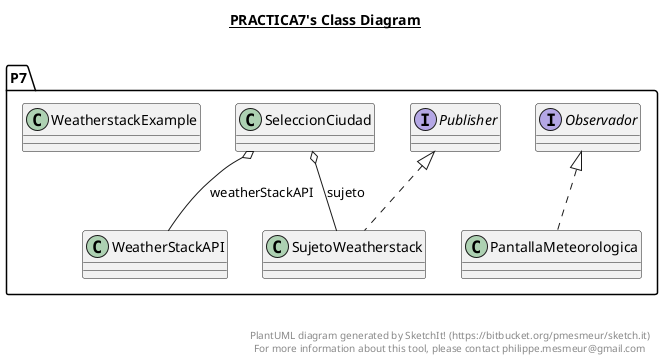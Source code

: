 @startuml

title __PRACTICA7's Class Diagram__\n

  namespace P7 {
    interface P7.Observador {
    }
  }
  

  namespace P7 {
    class P7.PantallaMeteorologica {
    }
  }
  

  namespace P7 {
    interface P7.Publisher {
    }
  }
  

  namespace P7 {
    class P7.SeleccionCiudad {
    }
  }
  

  namespace P7 {
    class P7.SujetoWeatherstack {
    }
  }
  

  namespace P7 {
    class P7.WeatherStackAPI {
    }
  }
  

  namespace P7 {
    class P7.WeatherstackExample {
    }
  }
  

  P7.PantallaMeteorologica .up.|> P7.Observador
  P7.SeleccionCiudad o-- P7.SujetoWeatherstack : sujeto
  P7.SeleccionCiudad o-- P7.WeatherStackAPI : weatherStackAPI
  P7.SujetoWeatherstack .up.|> P7.Publisher


right footer


PlantUML diagram generated by SketchIt! (https://bitbucket.org/pmesmeur/sketch.it)
For more information about this tool, please contact philippe.mesmeur@gmail.com
endfooter

@enduml
